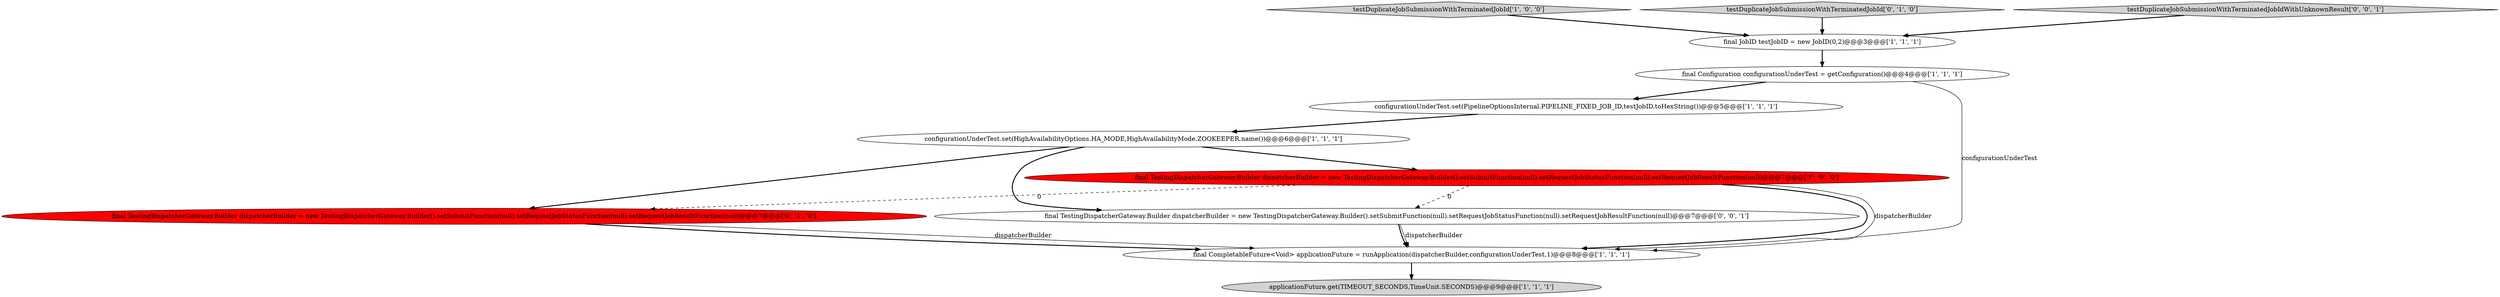 digraph {
4 [style = filled, label = "applicationFuture.get(TIMEOUT_SECONDS,TimeUnit.SECONDS)@@@9@@@['1', '1', '1']", fillcolor = lightgray, shape = ellipse image = "AAA0AAABBB1BBB"];
1 [style = filled, label = "final JobID testJobID = new JobID(0,2)@@@3@@@['1', '1', '1']", fillcolor = white, shape = ellipse image = "AAA0AAABBB1BBB"];
5 [style = filled, label = "testDuplicateJobSubmissionWithTerminatedJobId['1', '0', '0']", fillcolor = lightgray, shape = diamond image = "AAA0AAABBB1BBB"];
9 [style = filled, label = "testDuplicateJobSubmissionWithTerminatedJobId['0', '1', '0']", fillcolor = lightgray, shape = diamond image = "AAA0AAABBB2BBB"];
2 [style = filled, label = "configurationUnderTest.set(PipelineOptionsInternal.PIPELINE_FIXED_JOB_ID,testJobID.toHexString())@@@5@@@['1', '1', '1']", fillcolor = white, shape = ellipse image = "AAA0AAABBB1BBB"];
10 [style = filled, label = "testDuplicateJobSubmissionWithTerminatedJobIdWithUnknownResult['0', '0', '1']", fillcolor = lightgray, shape = diamond image = "AAA0AAABBB3BBB"];
6 [style = filled, label = "final TestingDispatcherGateway.Builder dispatcherBuilder = new TestingDispatcherGateway.Builder().setSubmitFunction(null).setRequestJobStatusFunction(null).setRequestJobResultFunction(null)@@@7@@@['1', '0', '0']", fillcolor = red, shape = ellipse image = "AAA1AAABBB1BBB"];
11 [style = filled, label = "final TestingDispatcherGateway.Builder dispatcherBuilder = new TestingDispatcherGateway.Builder().setSubmitFunction(null).setRequestJobStatusFunction(null).setRequestJobResultFunction(null)@@@7@@@['0', '0', '1']", fillcolor = white, shape = ellipse image = "AAA0AAABBB3BBB"];
7 [style = filled, label = "final CompletableFuture<Void> applicationFuture = runApplication(dispatcherBuilder,configurationUnderTest,1)@@@8@@@['1', '1', '1']", fillcolor = white, shape = ellipse image = "AAA0AAABBB1BBB"];
0 [style = filled, label = "configurationUnderTest.set(HighAvailabilityOptions.HA_MODE,HighAvailabilityMode.ZOOKEEPER.name())@@@6@@@['1', '1', '1']", fillcolor = white, shape = ellipse image = "AAA0AAABBB1BBB"];
8 [style = filled, label = "final TestingDispatcherGateway.Builder dispatcherBuilder = new TestingDispatcherGateway.Builder().setSubmitFunction(null).setRequestJobStatusFunction(null).setRequestJobResultFunction(null)@@@7@@@['0', '1', '0']", fillcolor = red, shape = ellipse image = "AAA1AAABBB2BBB"];
3 [style = filled, label = "final Configuration configurationUnderTest = getConfiguration()@@@4@@@['1', '1', '1']", fillcolor = white, shape = ellipse image = "AAA0AAABBB1BBB"];
1->3 [style = bold, label=""];
6->11 [style = dashed, label="0"];
5->1 [style = bold, label=""];
0->11 [style = bold, label=""];
6->8 [style = dashed, label="0"];
2->0 [style = bold, label=""];
7->4 [style = bold, label=""];
6->7 [style = bold, label=""];
3->2 [style = bold, label=""];
9->1 [style = bold, label=""];
10->1 [style = bold, label=""];
6->7 [style = solid, label="dispatcherBuilder"];
0->6 [style = bold, label=""];
8->7 [style = solid, label="dispatcherBuilder"];
11->7 [style = solid, label="dispatcherBuilder"];
11->7 [style = bold, label=""];
8->7 [style = bold, label=""];
0->8 [style = bold, label=""];
3->7 [style = solid, label="configurationUnderTest"];
}
